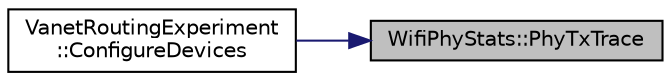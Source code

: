 digraph "WifiPhyStats::PhyTxTrace"
{
 // LATEX_PDF_SIZE
  edge [fontname="Helvetica",fontsize="10",labelfontname="Helvetica",labelfontsize="10"];
  node [fontname="Helvetica",fontsize="10",shape=record];
  rankdir="RL";
  Node1 [label="WifiPhyStats::PhyTxTrace",height=0.2,width=0.4,color="black", fillcolor="grey75", style="filled", fontcolor="black",tooltip="Callback signiture for Phy/Tx trace."];
  Node1 -> Node2 [dir="back",color="midnightblue",fontsize="10",style="solid",fontname="Helvetica"];
  Node2 [label="VanetRoutingExperiment\l::ConfigureDevices",height=0.2,width=0.4,color="black", fillcolor="white", style="filled",URL="$class_vanet_routing_experiment.html#a8a87095bf48ff559d8d4e82215ea996c",tooltip="Configure devices."];
}
